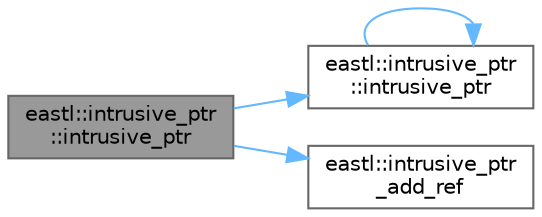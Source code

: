 digraph "eastl::intrusive_ptr::intrusive_ptr"
{
 // LATEX_PDF_SIZE
  bgcolor="transparent";
  edge [fontname=Helvetica,fontsize=10,labelfontname=Helvetica,labelfontsize=10];
  node [fontname=Helvetica,fontsize=10,shape=box,height=0.2,width=0.4];
  rankdir="LR";
  Node1 [id="Node000001",label="eastl::intrusive_ptr\l::intrusive_ptr",height=0.2,width=0.4,color="gray40", fillcolor="grey60", style="filled", fontcolor="black",tooltip=" "];
  Node1 -> Node2 [id="edge4_Node000001_Node000002",color="steelblue1",style="solid",tooltip=" "];
  Node2 [id="Node000002",label="eastl::intrusive_ptr\l::intrusive_ptr",height=0.2,width=0.4,color="grey40", fillcolor="white", style="filled",URL="$classeastl_1_1intrusive__ptr.html#ae0004efc13971afea5b6a3e1b4b58874",tooltip=" "];
  Node2 -> Node2 [id="edge5_Node000002_Node000002",color="steelblue1",style="solid",tooltip=" "];
  Node1 -> Node3 [id="edge6_Node000001_Node000003",color="steelblue1",style="solid",tooltip=" "];
  Node3 [id="Node000003",label="eastl::intrusive_ptr\l_add_ref",height=0.2,width=0.4,color="grey40", fillcolor="white", style="filled",URL="$namespaceeastl.html#af26e570f0f5b8329d0eabfc030111f8b",tooltip=" "];
}
